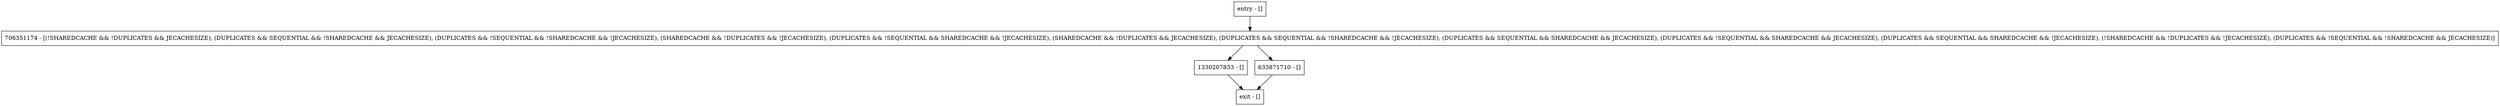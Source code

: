 digraph promote {
node [shape=record];
entry [label="entry - []"];
exit [label="exit - []"];
1330207833 [label="1330207833 - []"];
706351174 [label="706351174 - [(!SHAREDCACHE && !DUPLICATES && JECACHESIZE), (DUPLICATES && SEQUENTIAL && !SHAREDCACHE && JECACHESIZE), (DUPLICATES && !SEQUENTIAL && !SHAREDCACHE && !JECACHESIZE), (SHAREDCACHE && !DUPLICATES && !JECACHESIZE), (DUPLICATES && !SEQUENTIAL && SHAREDCACHE && !JECACHESIZE), (SHAREDCACHE && !DUPLICATES && JECACHESIZE), (DUPLICATES && SEQUENTIAL && !SHAREDCACHE && !JECACHESIZE), (DUPLICATES && SEQUENTIAL && SHAREDCACHE && JECACHESIZE), (DUPLICATES && !SEQUENTIAL && SHAREDCACHE && JECACHESIZE), (DUPLICATES && SEQUENTIAL && SHAREDCACHE && !JECACHESIZE), (!SHAREDCACHE && !DUPLICATES && !JECACHESIZE), (DUPLICATES && !SEQUENTIAL && !SHAREDCACHE && JECACHESIZE)]"];
633871710 [label="633871710 - []"];
entry;
exit;
entry -> 706351174;
1330207833 -> exit;
706351174 -> 1330207833;
706351174 -> 633871710;
633871710 -> exit;
}
